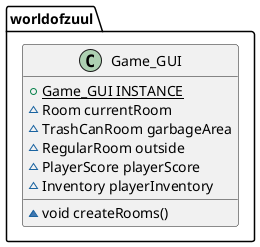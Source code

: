 @startuml
class worldofzuul.Game_GUI {
+ {static} Game_GUI INSTANCE
~ Room currentRoom
~ TrashCanRoom garbageArea
~ RegularRoom outside
~ PlayerScore playerScore
~ Inventory playerInventory
~ void createRooms()
}
@enduml